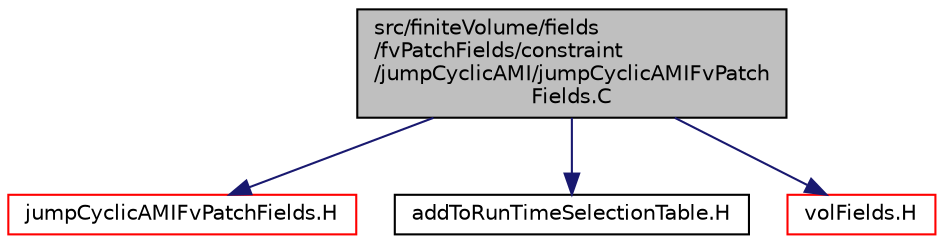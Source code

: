 digraph "src/finiteVolume/fields/fvPatchFields/constraint/jumpCyclicAMI/jumpCyclicAMIFvPatchFields.C"
{
  bgcolor="transparent";
  edge [fontname="Helvetica",fontsize="10",labelfontname="Helvetica",labelfontsize="10"];
  node [fontname="Helvetica",fontsize="10",shape=record];
  Node0 [label="src/finiteVolume/fields\l/fvPatchFields/constraint\l/jumpCyclicAMI/jumpCyclicAMIFvPatch\lFields.C",height=0.2,width=0.4,color="black", fillcolor="grey75", style="filled", fontcolor="black"];
  Node0 -> Node1 [color="midnightblue",fontsize="10",style="solid",fontname="Helvetica"];
  Node1 [label="jumpCyclicAMIFvPatchFields.H",height=0.2,width=0.4,color="red",URL="$a01787.html"];
  Node0 -> Node263 [color="midnightblue",fontsize="10",style="solid",fontname="Helvetica"];
  Node263 [label="addToRunTimeSelectionTable.H",height=0.2,width=0.4,color="black",URL="$a09989.html",tooltip="Macros for easy insertion into run-time selection tables. "];
  Node0 -> Node264 [color="midnightblue",fontsize="10",style="solid",fontname="Helvetica"];
  Node264 [label="volFields.H",height=0.2,width=0.4,color="red",URL="$a02912.html"];
}
